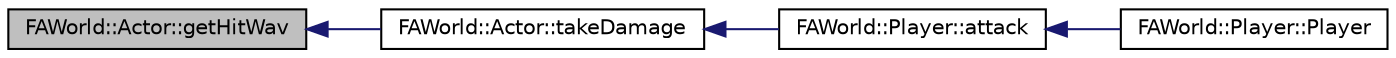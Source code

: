 digraph G
{
  edge [fontname="Helvetica",fontsize="10",labelfontname="Helvetica",labelfontsize="10"];
  node [fontname="Helvetica",fontsize="10",shape=record];
  rankdir="LR";
  Node1 [label="FAWorld::Actor::getHitWav",height=0.2,width=0.4,color="black", fillcolor="grey75", style="filled" fontcolor="black"];
  Node1 -> Node2 [dir="back",color="midnightblue",fontsize="10",style="solid",fontname="Helvetica"];
  Node2 [label="FAWorld::Actor::takeDamage",height=0.2,width=0.4,color="black", fillcolor="white", style="filled",URL="$class_f_a_world_1_1_actor.html#a45131c266364a071e5e36dba66bdf38a"];
  Node2 -> Node3 [dir="back",color="midnightblue",fontsize="10",style="solid",fontname="Helvetica"];
  Node3 [label="FAWorld::Player::attack",height=0.2,width=0.4,color="black", fillcolor="white", style="filled",URL="$class_f_a_world_1_1_player.html#aa4da592bd7d2a7523212fe7ba91b4861"];
  Node3 -> Node4 [dir="back",color="midnightblue",fontsize="10",style="solid",fontname="Helvetica"];
  Node4 [label="FAWorld::Player::Player",height=0.2,width=0.4,color="black", fillcolor="white", style="filled",URL="$class_f_a_world_1_1_player.html#a1f1fe37fd8144a89a4f495a760cbd797"];
}
